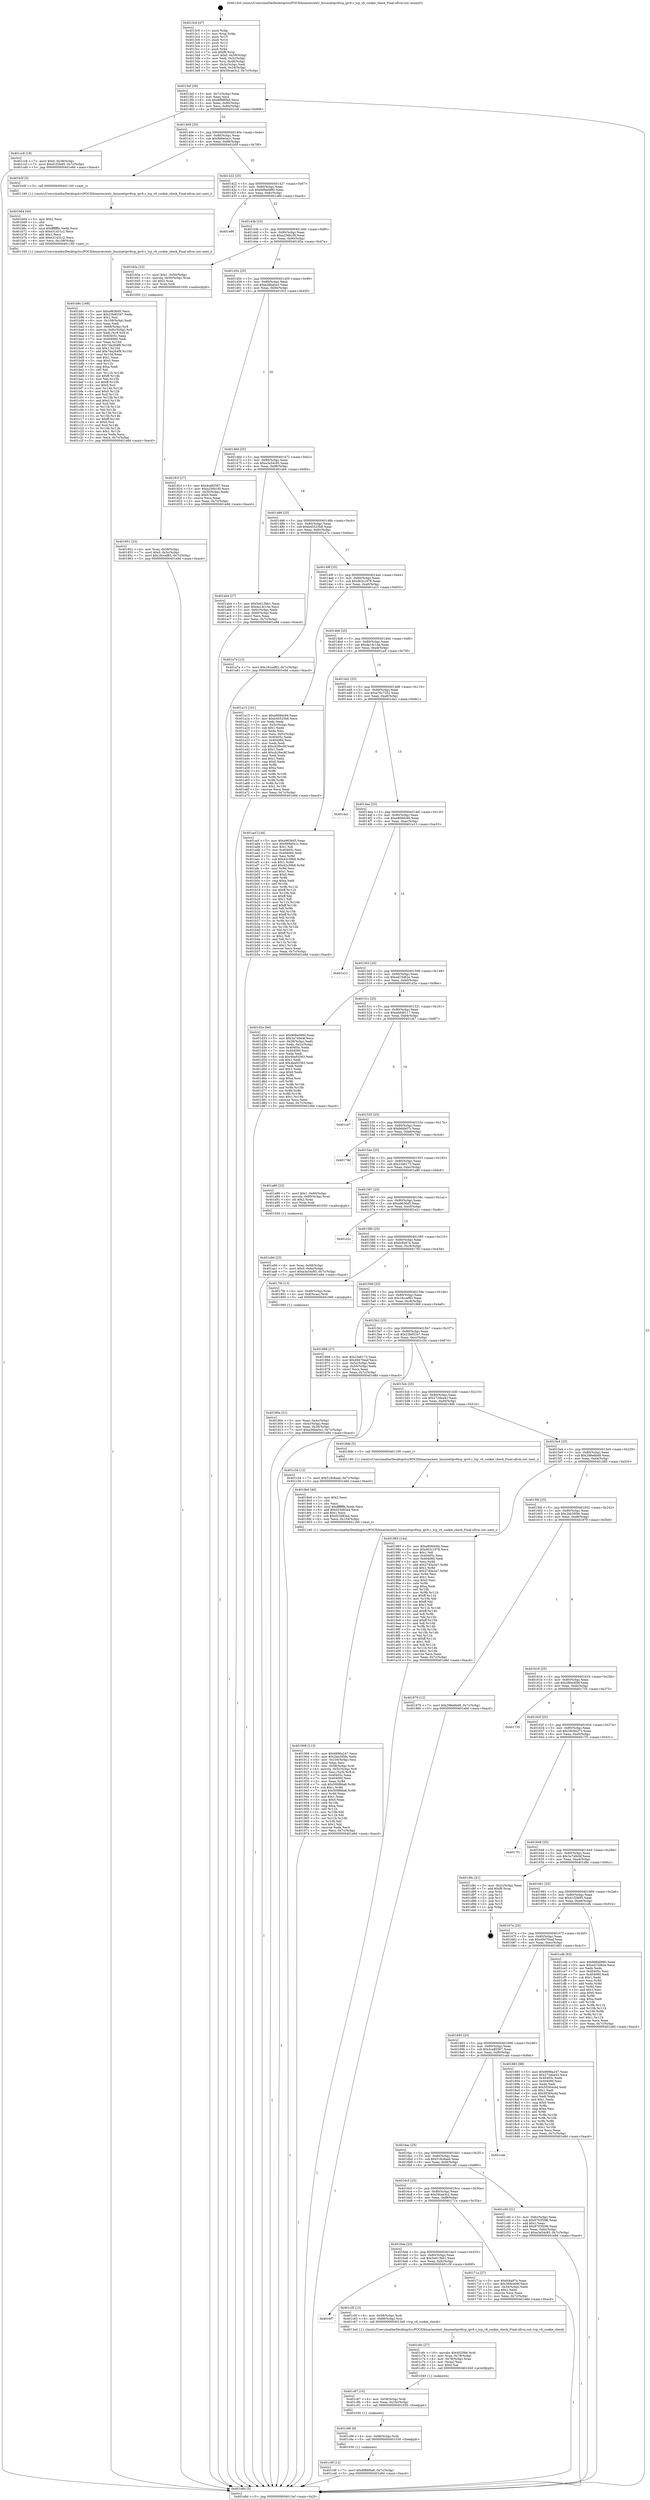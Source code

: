digraph "0x4013c0" {
  label = "0x4013c0 (/mnt/c/Users/mathe/Desktop/tcc/POCII/binaries/extr_linuxnetipv6tcp_ipv6.c_tcp_v6_cookie_check_Final-ollvm.out::main(0))"
  labelloc = "t"
  node[shape=record]

  Entry [label="",width=0.3,height=0.3,shape=circle,fillcolor=black,style=filled]
  "0x4013ef" [label="{
     0x4013ef [26]\l
     | [instrs]\l
     &nbsp;&nbsp;0x4013ef \<+3\>: mov -0x7c(%rbp),%eax\l
     &nbsp;&nbsp;0x4013f2 \<+2\>: mov %eax,%ecx\l
     &nbsp;&nbsp;0x4013f4 \<+6\>: sub $0x8f88f0a9,%ecx\l
     &nbsp;&nbsp;0x4013fa \<+3\>: mov %eax,-0x80(%rbp)\l
     &nbsp;&nbsp;0x4013fd \<+6\>: mov %ecx,-0x84(%rbp)\l
     &nbsp;&nbsp;0x401403 \<+6\>: je 0000000000401cc8 \<main+0x908\>\l
  }"]
  "0x401cc8" [label="{
     0x401cc8 [19]\l
     | [instrs]\l
     &nbsp;&nbsp;0x401cc8 \<+7\>: movl $0x0,-0x38(%rbp)\l
     &nbsp;&nbsp;0x401ccf \<+7\>: movl $0x41f2fe95,-0x7c(%rbp)\l
     &nbsp;&nbsp;0x401cd6 \<+5\>: jmp 0000000000401e8d \<main+0xacd\>\l
  }"]
  "0x401409" [label="{
     0x401409 [25]\l
     | [instrs]\l
     &nbsp;&nbsp;0x401409 \<+5\>: jmp 000000000040140e \<main+0x4e\>\l
     &nbsp;&nbsp;0x40140e \<+3\>: mov -0x80(%rbp),%eax\l
     &nbsp;&nbsp;0x401411 \<+5\>: sub $0x986e0a1c,%eax\l
     &nbsp;&nbsp;0x401416 \<+6\>: mov %eax,-0x88(%rbp)\l
     &nbsp;&nbsp;0x40141c \<+6\>: je 0000000000401b5f \<main+0x79f\>\l
  }"]
  Exit [label="",width=0.3,height=0.3,shape=circle,fillcolor=black,style=filled,peripheries=2]
  "0x401b5f" [label="{
     0x401b5f [5]\l
     | [instrs]\l
     &nbsp;&nbsp;0x401b5f \<+5\>: call 0000000000401160 \<next_i\>\l
     | [calls]\l
     &nbsp;&nbsp;0x401160 \{1\} (/mnt/c/Users/mathe/Desktop/tcc/POCII/binaries/extr_linuxnetipv6tcp_ipv6.c_tcp_v6_cookie_check_Final-ollvm.out::next_i)\l
  }"]
  "0x401422" [label="{
     0x401422 [25]\l
     | [instrs]\l
     &nbsp;&nbsp;0x401422 \<+5\>: jmp 0000000000401427 \<main+0x67\>\l
     &nbsp;&nbsp;0x401427 \<+3\>: mov -0x80(%rbp),%eax\l
     &nbsp;&nbsp;0x40142a \<+5\>: sub $0x9d8a0980,%eax\l
     &nbsp;&nbsp;0x40142f \<+6\>: mov %eax,-0x8c(%rbp)\l
     &nbsp;&nbsp;0x401435 \<+6\>: je 0000000000401e86 \<main+0xac6\>\l
  }"]
  "0x401c9f" [label="{
     0x401c9f [12]\l
     | [instrs]\l
     &nbsp;&nbsp;0x401c9f \<+7\>: movl $0x8f88f0a9,-0x7c(%rbp)\l
     &nbsp;&nbsp;0x401ca6 \<+5\>: jmp 0000000000401e8d \<main+0xacd\>\l
  }"]
  "0x401e86" [label="{
     0x401e86\l
  }", style=dashed]
  "0x40143b" [label="{
     0x40143b [25]\l
     | [instrs]\l
     &nbsp;&nbsp;0x40143b \<+5\>: jmp 0000000000401440 \<main+0x80\>\l
     &nbsp;&nbsp;0x401440 \<+3\>: mov -0x80(%rbp),%eax\l
     &nbsp;&nbsp;0x401443 \<+5\>: sub $0xa256b1f0,%eax\l
     &nbsp;&nbsp;0x401448 \<+6\>: mov %eax,-0x90(%rbp)\l
     &nbsp;&nbsp;0x40144e \<+6\>: je 000000000040183a \<main+0x47a\>\l
  }"]
  "0x401c96" [label="{
     0x401c96 [9]\l
     | [instrs]\l
     &nbsp;&nbsp;0x401c96 \<+4\>: mov -0x68(%rbp),%rdi\l
     &nbsp;&nbsp;0x401c9a \<+5\>: call 0000000000401030 \<free@plt\>\l
     | [calls]\l
     &nbsp;&nbsp;0x401030 \{1\} (unknown)\l
  }"]
  "0x40183a" [label="{
     0x40183a [23]\l
     | [instrs]\l
     &nbsp;&nbsp;0x40183a \<+7\>: movl $0x1,-0x50(%rbp)\l
     &nbsp;&nbsp;0x401841 \<+4\>: movslq -0x50(%rbp),%rax\l
     &nbsp;&nbsp;0x401845 \<+4\>: shl $0x2,%rax\l
     &nbsp;&nbsp;0x401849 \<+3\>: mov %rax,%rdi\l
     &nbsp;&nbsp;0x40184c \<+5\>: call 0000000000401050 \<malloc@plt\>\l
     | [calls]\l
     &nbsp;&nbsp;0x401050 \{1\} (unknown)\l
  }"]
  "0x401454" [label="{
     0x401454 [25]\l
     | [instrs]\l
     &nbsp;&nbsp;0x401454 \<+5\>: jmp 0000000000401459 \<main+0x99\>\l
     &nbsp;&nbsp;0x401459 \<+3\>: mov -0x80(%rbp),%eax\l
     &nbsp;&nbsp;0x40145c \<+5\>: sub $0xa36ba0a3,%eax\l
     &nbsp;&nbsp;0x401461 \<+6\>: mov %eax,-0x94(%rbp)\l
     &nbsp;&nbsp;0x401467 \<+6\>: je 000000000040181f \<main+0x45f\>\l
  }"]
  "0x401c87" [label="{
     0x401c87 [15]\l
     | [instrs]\l
     &nbsp;&nbsp;0x401c87 \<+4\>: mov -0x58(%rbp),%rdi\l
     &nbsp;&nbsp;0x401c8b \<+6\>: mov %eax,-0x10c(%rbp)\l
     &nbsp;&nbsp;0x401c91 \<+5\>: call 0000000000401030 \<free@plt\>\l
     | [calls]\l
     &nbsp;&nbsp;0x401030 \{1\} (unknown)\l
  }"]
  "0x40181f" [label="{
     0x40181f [27]\l
     | [instrs]\l
     &nbsp;&nbsp;0x40181f \<+5\>: mov $0x4ce85567,%eax\l
     &nbsp;&nbsp;0x401824 \<+5\>: mov $0xa256b1f0,%ecx\l
     &nbsp;&nbsp;0x401829 \<+3\>: mov -0x30(%rbp),%edx\l
     &nbsp;&nbsp;0x40182c \<+3\>: cmp $0x0,%edx\l
     &nbsp;&nbsp;0x40182f \<+3\>: cmove %ecx,%eax\l
     &nbsp;&nbsp;0x401832 \<+3\>: mov %eax,-0x7c(%rbp)\l
     &nbsp;&nbsp;0x401835 \<+5\>: jmp 0000000000401e8d \<main+0xacd\>\l
  }"]
  "0x40146d" [label="{
     0x40146d [25]\l
     | [instrs]\l
     &nbsp;&nbsp;0x40146d \<+5\>: jmp 0000000000401472 \<main+0xb2\>\l
     &nbsp;&nbsp;0x401472 \<+3\>: mov -0x80(%rbp),%eax\l
     &nbsp;&nbsp;0x401475 \<+5\>: sub $0xa3a54c85,%eax\l
     &nbsp;&nbsp;0x40147a \<+6\>: mov %eax,-0x98(%rbp)\l
     &nbsp;&nbsp;0x401480 \<+6\>: je 0000000000401ab4 \<main+0x6f4\>\l
  }"]
  "0x401c6c" [label="{
     0x401c6c [27]\l
     | [instrs]\l
     &nbsp;&nbsp;0x401c6c \<+10\>: movabs $0x4020b6,%rdi\l
     &nbsp;&nbsp;0x401c76 \<+4\>: mov %rax,-0x78(%rbp)\l
     &nbsp;&nbsp;0x401c7a \<+4\>: mov -0x78(%rbp),%rax\l
     &nbsp;&nbsp;0x401c7e \<+2\>: mov (%rax),%esi\l
     &nbsp;&nbsp;0x401c80 \<+2\>: mov $0x0,%al\l
     &nbsp;&nbsp;0x401c82 \<+5\>: call 0000000000401040 \<printf@plt\>\l
     | [calls]\l
     &nbsp;&nbsp;0x401040 \{1\} (unknown)\l
  }"]
  "0x401ab4" [label="{
     0x401ab4 [27]\l
     | [instrs]\l
     &nbsp;&nbsp;0x401ab4 \<+5\>: mov $0x5e613bb1,%eax\l
     &nbsp;&nbsp;0x401ab9 \<+5\>: mov $0xda14c14e,%ecx\l
     &nbsp;&nbsp;0x401abe \<+3\>: mov -0x6c(%rbp),%edx\l
     &nbsp;&nbsp;0x401ac1 \<+3\>: cmp -0x60(%rbp),%edx\l
     &nbsp;&nbsp;0x401ac4 \<+3\>: cmovl %ecx,%eax\l
     &nbsp;&nbsp;0x401ac7 \<+3\>: mov %eax,-0x7c(%rbp)\l
     &nbsp;&nbsp;0x401aca \<+5\>: jmp 0000000000401e8d \<main+0xacd\>\l
  }"]
  "0x401486" [label="{
     0x401486 [25]\l
     | [instrs]\l
     &nbsp;&nbsp;0x401486 \<+5\>: jmp 000000000040148b \<main+0xcb\>\l
     &nbsp;&nbsp;0x40148b \<+3\>: mov -0x80(%rbp),%eax\l
     &nbsp;&nbsp;0x40148e \<+5\>: sub $0xb45525b8,%eax\l
     &nbsp;&nbsp;0x401493 \<+6\>: mov %eax,-0x9c(%rbp)\l
     &nbsp;&nbsp;0x401499 \<+6\>: je 0000000000401a7a \<main+0x6ba\>\l
  }"]
  "0x4016f7" [label="{
     0x4016f7\l
  }", style=dashed]
  "0x401a7a" [label="{
     0x401a7a [12]\l
     | [instrs]\l
     &nbsp;&nbsp;0x401a7a \<+7\>: movl $0x18ccef83,-0x7c(%rbp)\l
     &nbsp;&nbsp;0x401a81 \<+5\>: jmp 0000000000401e8d \<main+0xacd\>\l
  }"]
  "0x40149f" [label="{
     0x40149f [25]\l
     | [instrs]\l
     &nbsp;&nbsp;0x40149f \<+5\>: jmp 00000000004014a4 \<main+0xe4\>\l
     &nbsp;&nbsp;0x4014a4 \<+3\>: mov -0x80(%rbp),%eax\l
     &nbsp;&nbsp;0x4014a7 \<+5\>: sub $0xd63c1978,%eax\l
     &nbsp;&nbsp;0x4014ac \<+6\>: mov %eax,-0xa0(%rbp)\l
     &nbsp;&nbsp;0x4014b2 \<+6\>: je 0000000000401a15 \<main+0x655\>\l
  }"]
  "0x401c5f" [label="{
     0x401c5f [13]\l
     | [instrs]\l
     &nbsp;&nbsp;0x401c5f \<+4\>: mov -0x58(%rbp),%rdi\l
     &nbsp;&nbsp;0x401c63 \<+4\>: mov -0x68(%rbp),%rsi\l
     &nbsp;&nbsp;0x401c67 \<+5\>: call 00000000004013a0 \<tcp_v6_cookie_check\>\l
     | [calls]\l
     &nbsp;&nbsp;0x4013a0 \{1\} (/mnt/c/Users/mathe/Desktop/tcc/POCII/binaries/extr_linuxnetipv6tcp_ipv6.c_tcp_v6_cookie_check_Final-ollvm.out::tcp_v6_cookie_check)\l
  }"]
  "0x401a15" [label="{
     0x401a15 [101]\l
     | [instrs]\l
     &nbsp;&nbsp;0x401a15 \<+5\>: mov $0xe808dc6b,%eax\l
     &nbsp;&nbsp;0x401a1a \<+5\>: mov $0xb45525b8,%ecx\l
     &nbsp;&nbsp;0x401a1f \<+2\>: xor %edx,%edx\l
     &nbsp;&nbsp;0x401a21 \<+3\>: mov -0x5c(%rbp),%esi\l
     &nbsp;&nbsp;0x401a24 \<+3\>: sub $0x1,%edx\l
     &nbsp;&nbsp;0x401a27 \<+2\>: sub %edx,%esi\l
     &nbsp;&nbsp;0x401a29 \<+3\>: mov %esi,-0x5c(%rbp)\l
     &nbsp;&nbsp;0x401a2c \<+7\>: mov 0x40405c,%edx\l
     &nbsp;&nbsp;0x401a33 \<+7\>: mov 0x404060,%esi\l
     &nbsp;&nbsp;0x401a3a \<+2\>: mov %edx,%edi\l
     &nbsp;&nbsp;0x401a3c \<+6\>: sub $0xcb28ec8f,%edi\l
     &nbsp;&nbsp;0x401a42 \<+3\>: sub $0x1,%edi\l
     &nbsp;&nbsp;0x401a45 \<+6\>: add $0xcb28ec8f,%edi\l
     &nbsp;&nbsp;0x401a4b \<+3\>: imul %edi,%edx\l
     &nbsp;&nbsp;0x401a4e \<+3\>: and $0x1,%edx\l
     &nbsp;&nbsp;0x401a51 \<+3\>: cmp $0x0,%edx\l
     &nbsp;&nbsp;0x401a54 \<+4\>: sete %r8b\l
     &nbsp;&nbsp;0x401a58 \<+3\>: cmp $0xa,%esi\l
     &nbsp;&nbsp;0x401a5b \<+4\>: setl %r9b\l
     &nbsp;&nbsp;0x401a5f \<+3\>: mov %r8b,%r10b\l
     &nbsp;&nbsp;0x401a62 \<+3\>: and %r9b,%r10b\l
     &nbsp;&nbsp;0x401a65 \<+3\>: xor %r9b,%r8b\l
     &nbsp;&nbsp;0x401a68 \<+3\>: or %r8b,%r10b\l
     &nbsp;&nbsp;0x401a6b \<+4\>: test $0x1,%r10b\l
     &nbsp;&nbsp;0x401a6f \<+3\>: cmovne %ecx,%eax\l
     &nbsp;&nbsp;0x401a72 \<+3\>: mov %eax,-0x7c(%rbp)\l
     &nbsp;&nbsp;0x401a75 \<+5\>: jmp 0000000000401e8d \<main+0xacd\>\l
  }"]
  "0x4014b8" [label="{
     0x4014b8 [25]\l
     | [instrs]\l
     &nbsp;&nbsp;0x4014b8 \<+5\>: jmp 00000000004014bd \<main+0xfd\>\l
     &nbsp;&nbsp;0x4014bd \<+3\>: mov -0x80(%rbp),%eax\l
     &nbsp;&nbsp;0x4014c0 \<+5\>: sub $0xda14c14e,%eax\l
     &nbsp;&nbsp;0x4014c5 \<+6\>: mov %eax,-0xa4(%rbp)\l
     &nbsp;&nbsp;0x4014cb \<+6\>: je 0000000000401acf \<main+0x70f\>\l
  }"]
  "0x401b8c" [label="{
     0x401b8c [168]\l
     | [instrs]\l
     &nbsp;&nbsp;0x401b8c \<+5\>: mov $0xa9636d5,%ecx\l
     &nbsp;&nbsp;0x401b91 \<+5\>: mov $0x23b85347,%edx\l
     &nbsp;&nbsp;0x401b96 \<+3\>: mov $0x1,%sil\l
     &nbsp;&nbsp;0x401b99 \<+6\>: mov -0x108(%rbp),%edi\l
     &nbsp;&nbsp;0x401b9f \<+3\>: imul %eax,%edi\l
     &nbsp;&nbsp;0x401ba2 \<+4\>: mov -0x68(%rbp),%r8\l
     &nbsp;&nbsp;0x401ba6 \<+4\>: movslq -0x6c(%rbp),%r9\l
     &nbsp;&nbsp;0x401baa \<+4\>: mov %edi,(%r8,%r9,4)\l
     &nbsp;&nbsp;0x401bae \<+7\>: mov 0x40405c,%eax\l
     &nbsp;&nbsp;0x401bb5 \<+7\>: mov 0x404060,%edi\l
     &nbsp;&nbsp;0x401bbc \<+3\>: mov %eax,%r10d\l
     &nbsp;&nbsp;0x401bbf \<+7\>: sub $0x7da264f9,%r10d\l
     &nbsp;&nbsp;0x401bc6 \<+4\>: sub $0x1,%r10d\l
     &nbsp;&nbsp;0x401bca \<+7\>: add $0x7da264f9,%r10d\l
     &nbsp;&nbsp;0x401bd1 \<+4\>: imul %r10d,%eax\l
     &nbsp;&nbsp;0x401bd5 \<+3\>: and $0x1,%eax\l
     &nbsp;&nbsp;0x401bd8 \<+3\>: cmp $0x0,%eax\l
     &nbsp;&nbsp;0x401bdb \<+4\>: sete %r11b\l
     &nbsp;&nbsp;0x401bdf \<+3\>: cmp $0xa,%edi\l
     &nbsp;&nbsp;0x401be2 \<+3\>: setl %bl\l
     &nbsp;&nbsp;0x401be5 \<+3\>: mov %r11b,%r14b\l
     &nbsp;&nbsp;0x401be8 \<+4\>: xor $0xff,%r14b\l
     &nbsp;&nbsp;0x401bec \<+3\>: mov %bl,%r15b\l
     &nbsp;&nbsp;0x401bef \<+4\>: xor $0xff,%r15b\l
     &nbsp;&nbsp;0x401bf3 \<+4\>: xor $0x0,%sil\l
     &nbsp;&nbsp;0x401bf7 \<+3\>: mov %r14b,%r12b\l
     &nbsp;&nbsp;0x401bfa \<+4\>: and $0x0,%r12b\l
     &nbsp;&nbsp;0x401bfe \<+3\>: and %sil,%r11b\l
     &nbsp;&nbsp;0x401c01 \<+3\>: mov %r15b,%r13b\l
     &nbsp;&nbsp;0x401c04 \<+4\>: and $0x0,%r13b\l
     &nbsp;&nbsp;0x401c08 \<+3\>: and %sil,%bl\l
     &nbsp;&nbsp;0x401c0b \<+3\>: or %r11b,%r12b\l
     &nbsp;&nbsp;0x401c0e \<+3\>: or %bl,%r13b\l
     &nbsp;&nbsp;0x401c11 \<+3\>: xor %r13b,%r12b\l
     &nbsp;&nbsp;0x401c14 \<+3\>: or %r15b,%r14b\l
     &nbsp;&nbsp;0x401c17 \<+4\>: xor $0xff,%r14b\l
     &nbsp;&nbsp;0x401c1b \<+4\>: or $0x0,%sil\l
     &nbsp;&nbsp;0x401c1f \<+3\>: and %sil,%r14b\l
     &nbsp;&nbsp;0x401c22 \<+3\>: or %r14b,%r12b\l
     &nbsp;&nbsp;0x401c25 \<+4\>: test $0x1,%r12b\l
     &nbsp;&nbsp;0x401c29 \<+3\>: cmovne %edx,%ecx\l
     &nbsp;&nbsp;0x401c2c \<+3\>: mov %ecx,-0x7c(%rbp)\l
     &nbsp;&nbsp;0x401c2f \<+5\>: jmp 0000000000401e8d \<main+0xacd\>\l
  }"]
  "0x401acf" [label="{
     0x401acf [144]\l
     | [instrs]\l
     &nbsp;&nbsp;0x401acf \<+5\>: mov $0xa9636d5,%eax\l
     &nbsp;&nbsp;0x401ad4 \<+5\>: mov $0x986e0a1c,%ecx\l
     &nbsp;&nbsp;0x401ad9 \<+2\>: mov $0x1,%dl\l
     &nbsp;&nbsp;0x401adb \<+7\>: mov 0x40405c,%esi\l
     &nbsp;&nbsp;0x401ae2 \<+7\>: mov 0x404060,%edi\l
     &nbsp;&nbsp;0x401ae9 \<+3\>: mov %esi,%r8d\l
     &nbsp;&nbsp;0x401aec \<+7\>: sub $0x42c39b8,%r8d\l
     &nbsp;&nbsp;0x401af3 \<+4\>: sub $0x1,%r8d\l
     &nbsp;&nbsp;0x401af7 \<+7\>: add $0x42c39b8,%r8d\l
     &nbsp;&nbsp;0x401afe \<+4\>: imul %r8d,%esi\l
     &nbsp;&nbsp;0x401b02 \<+3\>: and $0x1,%esi\l
     &nbsp;&nbsp;0x401b05 \<+3\>: cmp $0x0,%esi\l
     &nbsp;&nbsp;0x401b08 \<+4\>: sete %r9b\l
     &nbsp;&nbsp;0x401b0c \<+3\>: cmp $0xa,%edi\l
     &nbsp;&nbsp;0x401b0f \<+4\>: setl %r10b\l
     &nbsp;&nbsp;0x401b13 \<+3\>: mov %r9b,%r11b\l
     &nbsp;&nbsp;0x401b16 \<+4\>: xor $0xff,%r11b\l
     &nbsp;&nbsp;0x401b1a \<+3\>: mov %r10b,%bl\l
     &nbsp;&nbsp;0x401b1d \<+3\>: xor $0xff,%bl\l
     &nbsp;&nbsp;0x401b20 \<+3\>: xor $0x1,%dl\l
     &nbsp;&nbsp;0x401b23 \<+3\>: mov %r11b,%r14b\l
     &nbsp;&nbsp;0x401b26 \<+4\>: and $0xff,%r14b\l
     &nbsp;&nbsp;0x401b2a \<+3\>: and %dl,%r9b\l
     &nbsp;&nbsp;0x401b2d \<+3\>: mov %bl,%r15b\l
     &nbsp;&nbsp;0x401b30 \<+4\>: and $0xff,%r15b\l
     &nbsp;&nbsp;0x401b34 \<+3\>: and %dl,%r10b\l
     &nbsp;&nbsp;0x401b37 \<+3\>: or %r9b,%r14b\l
     &nbsp;&nbsp;0x401b3a \<+3\>: or %r10b,%r15b\l
     &nbsp;&nbsp;0x401b3d \<+3\>: xor %r15b,%r14b\l
     &nbsp;&nbsp;0x401b40 \<+3\>: or %bl,%r11b\l
     &nbsp;&nbsp;0x401b43 \<+4\>: xor $0xff,%r11b\l
     &nbsp;&nbsp;0x401b47 \<+3\>: or $0x1,%dl\l
     &nbsp;&nbsp;0x401b4a \<+3\>: and %dl,%r11b\l
     &nbsp;&nbsp;0x401b4d \<+3\>: or %r11b,%r14b\l
     &nbsp;&nbsp;0x401b50 \<+4\>: test $0x1,%r14b\l
     &nbsp;&nbsp;0x401b54 \<+3\>: cmovne %ecx,%eax\l
     &nbsp;&nbsp;0x401b57 \<+3\>: mov %eax,-0x7c(%rbp)\l
     &nbsp;&nbsp;0x401b5a \<+5\>: jmp 0000000000401e8d \<main+0xacd\>\l
  }"]
  "0x4014d1" [label="{
     0x4014d1 [25]\l
     | [instrs]\l
     &nbsp;&nbsp;0x4014d1 \<+5\>: jmp 00000000004014d6 \<main+0x116\>\l
     &nbsp;&nbsp;0x4014d6 \<+3\>: mov -0x80(%rbp),%eax\l
     &nbsp;&nbsp;0x4014d9 \<+5\>: sub $0xe76c7252,%eax\l
     &nbsp;&nbsp;0x4014de \<+6\>: mov %eax,-0xa8(%rbp)\l
     &nbsp;&nbsp;0x4014e4 \<+6\>: je 0000000000401da1 \<main+0x9e1\>\l
  }"]
  "0x401b64" [label="{
     0x401b64 [40]\l
     | [instrs]\l
     &nbsp;&nbsp;0x401b64 \<+5\>: mov $0x2,%ecx\l
     &nbsp;&nbsp;0x401b69 \<+1\>: cltd\l
     &nbsp;&nbsp;0x401b6a \<+2\>: idiv %ecx\l
     &nbsp;&nbsp;0x401b6c \<+6\>: imul $0xfffffffe,%edx,%ecx\l
     &nbsp;&nbsp;0x401b72 \<+6\>: sub $0xe31431c2,%ecx\l
     &nbsp;&nbsp;0x401b78 \<+3\>: add $0x1,%ecx\l
     &nbsp;&nbsp;0x401b7b \<+6\>: add $0xe31431c2,%ecx\l
     &nbsp;&nbsp;0x401b81 \<+6\>: mov %ecx,-0x108(%rbp)\l
     &nbsp;&nbsp;0x401b87 \<+5\>: call 0000000000401160 \<next_i\>\l
     | [calls]\l
     &nbsp;&nbsp;0x401160 \{1\} (/mnt/c/Users/mathe/Desktop/tcc/POCII/binaries/extr_linuxnetipv6tcp_ipv6.c_tcp_v6_cookie_check_Final-ollvm.out::next_i)\l
  }"]
  "0x401da1" [label="{
     0x401da1\l
  }", style=dashed]
  "0x4014ea" [label="{
     0x4014ea [25]\l
     | [instrs]\l
     &nbsp;&nbsp;0x4014ea \<+5\>: jmp 00000000004014ef \<main+0x12f\>\l
     &nbsp;&nbsp;0x4014ef \<+3\>: mov -0x80(%rbp),%eax\l
     &nbsp;&nbsp;0x4014f2 \<+5\>: sub $0xe808dc6b,%eax\l
     &nbsp;&nbsp;0x4014f7 \<+6\>: mov %eax,-0xac(%rbp)\l
     &nbsp;&nbsp;0x4014fd \<+6\>: je 0000000000401e13 \<main+0xa53\>\l
  }"]
  "0x401a9d" [label="{
     0x401a9d [23]\l
     | [instrs]\l
     &nbsp;&nbsp;0x401a9d \<+4\>: mov %rax,-0x68(%rbp)\l
     &nbsp;&nbsp;0x401aa1 \<+7\>: movl $0x0,-0x6c(%rbp)\l
     &nbsp;&nbsp;0x401aa8 \<+7\>: movl $0xa3a54c85,-0x7c(%rbp)\l
     &nbsp;&nbsp;0x401aaf \<+5\>: jmp 0000000000401e8d \<main+0xacd\>\l
  }"]
  "0x401e13" [label="{
     0x401e13\l
  }", style=dashed]
  "0x401503" [label="{
     0x401503 [25]\l
     | [instrs]\l
     &nbsp;&nbsp;0x401503 \<+5\>: jmp 0000000000401508 \<main+0x148\>\l
     &nbsp;&nbsp;0x401508 \<+3\>: mov -0x80(%rbp),%eax\l
     &nbsp;&nbsp;0x40150b \<+5\>: sub $0xed15d62e,%eax\l
     &nbsp;&nbsp;0x401510 \<+6\>: mov %eax,-0xb0(%rbp)\l
     &nbsp;&nbsp;0x401516 \<+6\>: je 0000000000401d2e \<main+0x96e\>\l
  }"]
  "0x401908" [label="{
     0x401908 [113]\l
     | [instrs]\l
     &nbsp;&nbsp;0x401908 \<+5\>: mov $0x6696a247,%ecx\l
     &nbsp;&nbsp;0x40190d \<+5\>: mov $0x2bb395fe,%edx\l
     &nbsp;&nbsp;0x401912 \<+6\>: mov -0x104(%rbp),%esi\l
     &nbsp;&nbsp;0x401918 \<+3\>: imul %eax,%esi\l
     &nbsp;&nbsp;0x40191b \<+4\>: mov -0x58(%rbp),%rdi\l
     &nbsp;&nbsp;0x40191f \<+4\>: movslq -0x5c(%rbp),%r8\l
     &nbsp;&nbsp;0x401923 \<+4\>: mov %esi,(%rdi,%r8,4)\l
     &nbsp;&nbsp;0x401927 \<+7\>: mov 0x40405c,%eax\l
     &nbsp;&nbsp;0x40192e \<+7\>: mov 0x404060,%esi\l
     &nbsp;&nbsp;0x401935 \<+3\>: mov %eax,%r9d\l
     &nbsp;&nbsp;0x401938 \<+7\>: sub $0x500f66a6,%r9d\l
     &nbsp;&nbsp;0x40193f \<+4\>: sub $0x1,%r9d\l
     &nbsp;&nbsp;0x401943 \<+7\>: add $0x500f66a6,%r9d\l
     &nbsp;&nbsp;0x40194a \<+4\>: imul %r9d,%eax\l
     &nbsp;&nbsp;0x40194e \<+3\>: and $0x1,%eax\l
     &nbsp;&nbsp;0x401951 \<+3\>: cmp $0x0,%eax\l
     &nbsp;&nbsp;0x401954 \<+4\>: sete %r10b\l
     &nbsp;&nbsp;0x401958 \<+3\>: cmp $0xa,%esi\l
     &nbsp;&nbsp;0x40195b \<+4\>: setl %r11b\l
     &nbsp;&nbsp;0x40195f \<+3\>: mov %r10b,%bl\l
     &nbsp;&nbsp;0x401962 \<+3\>: and %r11b,%bl\l
     &nbsp;&nbsp;0x401965 \<+3\>: xor %r11b,%r10b\l
     &nbsp;&nbsp;0x401968 \<+3\>: or %r10b,%bl\l
     &nbsp;&nbsp;0x40196b \<+3\>: test $0x1,%bl\l
     &nbsp;&nbsp;0x40196e \<+3\>: cmovne %edx,%ecx\l
     &nbsp;&nbsp;0x401971 \<+3\>: mov %ecx,-0x7c(%rbp)\l
     &nbsp;&nbsp;0x401974 \<+5\>: jmp 0000000000401e8d \<main+0xacd\>\l
  }"]
  "0x401d2e" [label="{
     0x401d2e [94]\l
     | [instrs]\l
     &nbsp;&nbsp;0x401d2e \<+5\>: mov $0x9d8a0980,%eax\l
     &nbsp;&nbsp;0x401d33 \<+5\>: mov $0x3a748d4f,%ecx\l
     &nbsp;&nbsp;0x401d38 \<+3\>: mov -0x38(%rbp),%edx\l
     &nbsp;&nbsp;0x401d3b \<+3\>: mov %edx,-0x2c(%rbp)\l
     &nbsp;&nbsp;0x401d3e \<+7\>: mov 0x40405c,%edx\l
     &nbsp;&nbsp;0x401d45 \<+7\>: mov 0x404060,%esi\l
     &nbsp;&nbsp;0x401d4c \<+2\>: mov %edx,%edi\l
     &nbsp;&nbsp;0x401d4e \<+6\>: sub $0x4ba93363,%edi\l
     &nbsp;&nbsp;0x401d54 \<+3\>: sub $0x1,%edi\l
     &nbsp;&nbsp;0x401d57 \<+6\>: add $0x4ba93363,%edi\l
     &nbsp;&nbsp;0x401d5d \<+3\>: imul %edi,%edx\l
     &nbsp;&nbsp;0x401d60 \<+3\>: and $0x1,%edx\l
     &nbsp;&nbsp;0x401d63 \<+3\>: cmp $0x0,%edx\l
     &nbsp;&nbsp;0x401d66 \<+4\>: sete %r8b\l
     &nbsp;&nbsp;0x401d6a \<+3\>: cmp $0xa,%esi\l
     &nbsp;&nbsp;0x401d6d \<+4\>: setl %r9b\l
     &nbsp;&nbsp;0x401d71 \<+3\>: mov %r8b,%r10b\l
     &nbsp;&nbsp;0x401d74 \<+3\>: and %r9b,%r10b\l
     &nbsp;&nbsp;0x401d77 \<+3\>: xor %r9b,%r8b\l
     &nbsp;&nbsp;0x401d7a \<+3\>: or %r8b,%r10b\l
     &nbsp;&nbsp;0x401d7d \<+4\>: test $0x1,%r10b\l
     &nbsp;&nbsp;0x401d81 \<+3\>: cmovne %ecx,%eax\l
     &nbsp;&nbsp;0x401d84 \<+3\>: mov %eax,-0x7c(%rbp)\l
     &nbsp;&nbsp;0x401d87 \<+5\>: jmp 0000000000401e8d \<main+0xacd\>\l
  }"]
  "0x40151c" [label="{
     0x40151c [25]\l
     | [instrs]\l
     &nbsp;&nbsp;0x40151c \<+5\>: jmp 0000000000401521 \<main+0x161\>\l
     &nbsp;&nbsp;0x401521 \<+3\>: mov -0x80(%rbp),%eax\l
     &nbsp;&nbsp;0x401524 \<+5\>: sub $0xedd48117,%eax\l
     &nbsp;&nbsp;0x401529 \<+6\>: mov %eax,-0xb4(%rbp)\l
     &nbsp;&nbsp;0x40152f \<+6\>: je 0000000000401cb7 \<main+0x8f7\>\l
  }"]
  "0x4018e0" [label="{
     0x4018e0 [40]\l
     | [instrs]\l
     &nbsp;&nbsp;0x4018e0 \<+5\>: mov $0x2,%ecx\l
     &nbsp;&nbsp;0x4018e5 \<+1\>: cltd\l
     &nbsp;&nbsp;0x4018e6 \<+2\>: idiv %ecx\l
     &nbsp;&nbsp;0x4018e8 \<+6\>: imul $0xfffffffe,%edx,%ecx\l
     &nbsp;&nbsp;0x4018ee \<+6\>: add $0xd23d83a4,%ecx\l
     &nbsp;&nbsp;0x4018f4 \<+3\>: add $0x1,%ecx\l
     &nbsp;&nbsp;0x4018f7 \<+6\>: sub $0xd23d83a4,%ecx\l
     &nbsp;&nbsp;0x4018fd \<+6\>: mov %ecx,-0x104(%rbp)\l
     &nbsp;&nbsp;0x401903 \<+5\>: call 0000000000401160 \<next_i\>\l
     | [calls]\l
     &nbsp;&nbsp;0x401160 \{1\} (/mnt/c/Users/mathe/Desktop/tcc/POCII/binaries/extr_linuxnetipv6tcp_ipv6.c_tcp_v6_cookie_check_Final-ollvm.out::next_i)\l
  }"]
  "0x401cb7" [label="{
     0x401cb7\l
  }", style=dashed]
  "0x401535" [label="{
     0x401535 [25]\l
     | [instrs]\l
     &nbsp;&nbsp;0x401535 \<+5\>: jmp 000000000040153a \<main+0x17a\>\l
     &nbsp;&nbsp;0x40153a \<+3\>: mov -0x80(%rbp),%eax\l
     &nbsp;&nbsp;0x40153d \<+5\>: sub $0xfebfa07c,%eax\l
     &nbsp;&nbsp;0x401542 \<+6\>: mov %eax,-0xb8(%rbp)\l
     &nbsp;&nbsp;0x401548 \<+6\>: je 000000000040178d \<main+0x3cd\>\l
  }"]
  "0x401851" [label="{
     0x401851 [23]\l
     | [instrs]\l
     &nbsp;&nbsp;0x401851 \<+4\>: mov %rax,-0x58(%rbp)\l
     &nbsp;&nbsp;0x401855 \<+7\>: movl $0x0,-0x5c(%rbp)\l
     &nbsp;&nbsp;0x40185c \<+7\>: movl $0x18ccef83,-0x7c(%rbp)\l
     &nbsp;&nbsp;0x401863 \<+5\>: jmp 0000000000401e8d \<main+0xacd\>\l
  }"]
  "0x40178d" [label="{
     0x40178d\l
  }", style=dashed]
  "0x40154e" [label="{
     0x40154e [25]\l
     | [instrs]\l
     &nbsp;&nbsp;0x40154e \<+5\>: jmp 0000000000401553 \<main+0x193\>\l
     &nbsp;&nbsp;0x401553 \<+3\>: mov -0x80(%rbp),%eax\l
     &nbsp;&nbsp;0x401556 \<+5\>: sub $0x23e6173,%eax\l
     &nbsp;&nbsp;0x40155b \<+6\>: mov %eax,-0xbc(%rbp)\l
     &nbsp;&nbsp;0x401561 \<+6\>: je 0000000000401a86 \<main+0x6c6\>\l
  }"]
  "0x40180a" [label="{
     0x40180a [21]\l
     | [instrs]\l
     &nbsp;&nbsp;0x40180a \<+3\>: mov %eax,-0x4c(%rbp)\l
     &nbsp;&nbsp;0x40180d \<+3\>: mov -0x4c(%rbp),%eax\l
     &nbsp;&nbsp;0x401810 \<+3\>: mov %eax,-0x30(%rbp)\l
     &nbsp;&nbsp;0x401813 \<+7\>: movl $0xa36ba0a3,-0x7c(%rbp)\l
     &nbsp;&nbsp;0x40181a \<+5\>: jmp 0000000000401e8d \<main+0xacd\>\l
  }"]
  "0x401a86" [label="{
     0x401a86 [23]\l
     | [instrs]\l
     &nbsp;&nbsp;0x401a86 \<+7\>: movl $0x1,-0x60(%rbp)\l
     &nbsp;&nbsp;0x401a8d \<+4\>: movslq -0x60(%rbp),%rax\l
     &nbsp;&nbsp;0x401a91 \<+4\>: shl $0x2,%rax\l
     &nbsp;&nbsp;0x401a95 \<+3\>: mov %rax,%rdi\l
     &nbsp;&nbsp;0x401a98 \<+5\>: call 0000000000401050 \<malloc@plt\>\l
     | [calls]\l
     &nbsp;&nbsp;0x401050 \{1\} (unknown)\l
  }"]
  "0x401567" [label="{
     0x401567 [25]\l
     | [instrs]\l
     &nbsp;&nbsp;0x401567 \<+5\>: jmp 000000000040156c \<main+0x1ac\>\l
     &nbsp;&nbsp;0x40156c \<+3\>: mov -0x80(%rbp),%eax\l
     &nbsp;&nbsp;0x40156f \<+5\>: sub $0xa9636d5,%eax\l
     &nbsp;&nbsp;0x401574 \<+6\>: mov %eax,-0xc0(%rbp)\l
     &nbsp;&nbsp;0x40157a \<+6\>: je 0000000000401e2c \<main+0xa6c\>\l
  }"]
  "0x4013c0" [label="{
     0x4013c0 [47]\l
     | [instrs]\l
     &nbsp;&nbsp;0x4013c0 \<+1\>: push %rbp\l
     &nbsp;&nbsp;0x4013c1 \<+3\>: mov %rsp,%rbp\l
     &nbsp;&nbsp;0x4013c4 \<+2\>: push %r15\l
     &nbsp;&nbsp;0x4013c6 \<+2\>: push %r14\l
     &nbsp;&nbsp;0x4013c8 \<+2\>: push %r13\l
     &nbsp;&nbsp;0x4013ca \<+2\>: push %r12\l
     &nbsp;&nbsp;0x4013cc \<+1\>: push %rbx\l
     &nbsp;&nbsp;0x4013cd \<+7\>: sub $0xf8,%rsp\l
     &nbsp;&nbsp;0x4013d4 \<+7\>: movl $0x0,-0x38(%rbp)\l
     &nbsp;&nbsp;0x4013db \<+3\>: mov %edi,-0x3c(%rbp)\l
     &nbsp;&nbsp;0x4013de \<+4\>: mov %rsi,-0x48(%rbp)\l
     &nbsp;&nbsp;0x4013e2 \<+3\>: mov -0x3c(%rbp),%edi\l
     &nbsp;&nbsp;0x4013e5 \<+3\>: mov %edi,-0x34(%rbp)\l
     &nbsp;&nbsp;0x4013e8 \<+7\>: movl $0x59cae3c2,-0x7c(%rbp)\l
  }"]
  "0x401e2c" [label="{
     0x401e2c\l
  }", style=dashed]
  "0x401580" [label="{
     0x401580 [25]\l
     | [instrs]\l
     &nbsp;&nbsp;0x401580 \<+5\>: jmp 0000000000401585 \<main+0x1c5\>\l
     &nbsp;&nbsp;0x401585 \<+3\>: mov -0x80(%rbp),%eax\l
     &nbsp;&nbsp;0x401588 \<+5\>: sub $0xfc8a97e,%eax\l
     &nbsp;&nbsp;0x40158d \<+6\>: mov %eax,-0xc4(%rbp)\l
     &nbsp;&nbsp;0x401593 \<+6\>: je 00000000004017fd \<main+0x43d\>\l
  }"]
  "0x401e8d" [label="{
     0x401e8d [5]\l
     | [instrs]\l
     &nbsp;&nbsp;0x401e8d \<+5\>: jmp 00000000004013ef \<main+0x2f\>\l
  }"]
  "0x4017fd" [label="{
     0x4017fd [13]\l
     | [instrs]\l
     &nbsp;&nbsp;0x4017fd \<+4\>: mov -0x48(%rbp),%rax\l
     &nbsp;&nbsp;0x401801 \<+4\>: mov 0x8(%rax),%rdi\l
     &nbsp;&nbsp;0x401805 \<+5\>: call 0000000000401060 \<atoi@plt\>\l
     | [calls]\l
     &nbsp;&nbsp;0x401060 \{1\} (unknown)\l
  }"]
  "0x401599" [label="{
     0x401599 [25]\l
     | [instrs]\l
     &nbsp;&nbsp;0x401599 \<+5\>: jmp 000000000040159e \<main+0x1de\>\l
     &nbsp;&nbsp;0x40159e \<+3\>: mov -0x80(%rbp),%eax\l
     &nbsp;&nbsp;0x4015a1 \<+5\>: sub $0x18ccef83,%eax\l
     &nbsp;&nbsp;0x4015a6 \<+6\>: mov %eax,-0xc8(%rbp)\l
     &nbsp;&nbsp;0x4015ac \<+6\>: je 0000000000401868 \<main+0x4a8\>\l
  }"]
  "0x4016de" [label="{
     0x4016de [25]\l
     | [instrs]\l
     &nbsp;&nbsp;0x4016de \<+5\>: jmp 00000000004016e3 \<main+0x323\>\l
     &nbsp;&nbsp;0x4016e3 \<+3\>: mov -0x80(%rbp),%eax\l
     &nbsp;&nbsp;0x4016e6 \<+5\>: sub $0x5e613bb1,%eax\l
     &nbsp;&nbsp;0x4016eb \<+6\>: mov %eax,-0xfc(%rbp)\l
     &nbsp;&nbsp;0x4016f1 \<+6\>: je 0000000000401c5f \<main+0x89f\>\l
  }"]
  "0x401868" [label="{
     0x401868 [27]\l
     | [instrs]\l
     &nbsp;&nbsp;0x401868 \<+5\>: mov $0x23e6173,%eax\l
     &nbsp;&nbsp;0x40186d \<+5\>: mov $0x49470eaf,%ecx\l
     &nbsp;&nbsp;0x401872 \<+3\>: mov -0x5c(%rbp),%edx\l
     &nbsp;&nbsp;0x401875 \<+3\>: cmp -0x50(%rbp),%edx\l
     &nbsp;&nbsp;0x401878 \<+3\>: cmovl %ecx,%eax\l
     &nbsp;&nbsp;0x40187b \<+3\>: mov %eax,-0x7c(%rbp)\l
     &nbsp;&nbsp;0x40187e \<+5\>: jmp 0000000000401e8d \<main+0xacd\>\l
  }"]
  "0x4015b2" [label="{
     0x4015b2 [25]\l
     | [instrs]\l
     &nbsp;&nbsp;0x4015b2 \<+5\>: jmp 00000000004015b7 \<main+0x1f7\>\l
     &nbsp;&nbsp;0x4015b7 \<+3\>: mov -0x80(%rbp),%eax\l
     &nbsp;&nbsp;0x4015ba \<+5\>: sub $0x23b85347,%eax\l
     &nbsp;&nbsp;0x4015bf \<+6\>: mov %eax,-0xcc(%rbp)\l
     &nbsp;&nbsp;0x4015c5 \<+6\>: je 0000000000401c34 \<main+0x874\>\l
  }"]
  "0x40171a" [label="{
     0x40171a [27]\l
     | [instrs]\l
     &nbsp;&nbsp;0x40171a \<+5\>: mov $0xfc8a97e,%eax\l
     &nbsp;&nbsp;0x40171f \<+5\>: mov $0x380e409f,%ecx\l
     &nbsp;&nbsp;0x401724 \<+3\>: mov -0x34(%rbp),%edx\l
     &nbsp;&nbsp;0x401727 \<+3\>: cmp $0x2,%edx\l
     &nbsp;&nbsp;0x40172a \<+3\>: cmovne %ecx,%eax\l
     &nbsp;&nbsp;0x40172d \<+3\>: mov %eax,-0x7c(%rbp)\l
     &nbsp;&nbsp;0x401730 \<+5\>: jmp 0000000000401e8d \<main+0xacd\>\l
  }"]
  "0x401c34" [label="{
     0x401c34 [12]\l
     | [instrs]\l
     &nbsp;&nbsp;0x401c34 \<+7\>: movl $0x518c8aab,-0x7c(%rbp)\l
     &nbsp;&nbsp;0x401c3b \<+5\>: jmp 0000000000401e8d \<main+0xacd\>\l
  }"]
  "0x4015cb" [label="{
     0x4015cb [25]\l
     | [instrs]\l
     &nbsp;&nbsp;0x4015cb \<+5\>: jmp 00000000004015d0 \<main+0x210\>\l
     &nbsp;&nbsp;0x4015d0 \<+3\>: mov -0x80(%rbp),%eax\l
     &nbsp;&nbsp;0x4015d3 \<+5\>: sub $0x272dea42,%eax\l
     &nbsp;&nbsp;0x4015d8 \<+6\>: mov %eax,-0xd0(%rbp)\l
     &nbsp;&nbsp;0x4015de \<+6\>: je 00000000004018db \<main+0x51b\>\l
  }"]
  "0x4016c5" [label="{
     0x4016c5 [25]\l
     | [instrs]\l
     &nbsp;&nbsp;0x4016c5 \<+5\>: jmp 00000000004016ca \<main+0x30a\>\l
     &nbsp;&nbsp;0x4016ca \<+3\>: mov -0x80(%rbp),%eax\l
     &nbsp;&nbsp;0x4016cd \<+5\>: sub $0x59cae3c2,%eax\l
     &nbsp;&nbsp;0x4016d2 \<+6\>: mov %eax,-0xf8(%rbp)\l
     &nbsp;&nbsp;0x4016d8 \<+6\>: je 000000000040171a \<main+0x35a\>\l
  }"]
  "0x4018db" [label="{
     0x4018db [5]\l
     | [instrs]\l
     &nbsp;&nbsp;0x4018db \<+5\>: call 0000000000401160 \<next_i\>\l
     | [calls]\l
     &nbsp;&nbsp;0x401160 \{1\} (/mnt/c/Users/mathe/Desktop/tcc/POCII/binaries/extr_linuxnetipv6tcp_ipv6.c_tcp_v6_cookie_check_Final-ollvm.out::next_i)\l
  }"]
  "0x4015e4" [label="{
     0x4015e4 [25]\l
     | [instrs]\l
     &nbsp;&nbsp;0x4015e4 \<+5\>: jmp 00000000004015e9 \<main+0x229\>\l
     &nbsp;&nbsp;0x4015e9 \<+3\>: mov -0x80(%rbp),%eax\l
     &nbsp;&nbsp;0x4015ec \<+5\>: sub $0x298e6bd9,%eax\l
     &nbsp;&nbsp;0x4015f1 \<+6\>: mov %eax,-0xd4(%rbp)\l
     &nbsp;&nbsp;0x4015f7 \<+6\>: je 0000000000401985 \<main+0x5c5\>\l
  }"]
  "0x401c40" [label="{
     0x401c40 [31]\l
     | [instrs]\l
     &nbsp;&nbsp;0x401c40 \<+3\>: mov -0x6c(%rbp),%eax\l
     &nbsp;&nbsp;0x401c43 \<+5\>: sub $0x8703f296,%eax\l
     &nbsp;&nbsp;0x401c48 \<+3\>: add $0x1,%eax\l
     &nbsp;&nbsp;0x401c4b \<+5\>: add $0x8703f296,%eax\l
     &nbsp;&nbsp;0x401c50 \<+3\>: mov %eax,-0x6c(%rbp)\l
     &nbsp;&nbsp;0x401c53 \<+7\>: movl $0xa3a54c85,-0x7c(%rbp)\l
     &nbsp;&nbsp;0x401c5a \<+5\>: jmp 0000000000401e8d \<main+0xacd\>\l
  }"]
  "0x401985" [label="{
     0x401985 [144]\l
     | [instrs]\l
     &nbsp;&nbsp;0x401985 \<+5\>: mov $0xe808dc6b,%eax\l
     &nbsp;&nbsp;0x40198a \<+5\>: mov $0xd63c1978,%ecx\l
     &nbsp;&nbsp;0x40198f \<+2\>: mov $0x1,%dl\l
     &nbsp;&nbsp;0x401991 \<+7\>: mov 0x40405c,%esi\l
     &nbsp;&nbsp;0x401998 \<+7\>: mov 0x404060,%edi\l
     &nbsp;&nbsp;0x40199f \<+3\>: mov %esi,%r8d\l
     &nbsp;&nbsp;0x4019a2 \<+7\>: add $0x27d5a3a7,%r8d\l
     &nbsp;&nbsp;0x4019a9 \<+4\>: sub $0x1,%r8d\l
     &nbsp;&nbsp;0x4019ad \<+7\>: sub $0x27d5a3a7,%r8d\l
     &nbsp;&nbsp;0x4019b4 \<+4\>: imul %r8d,%esi\l
     &nbsp;&nbsp;0x4019b8 \<+3\>: and $0x1,%esi\l
     &nbsp;&nbsp;0x4019bb \<+3\>: cmp $0x0,%esi\l
     &nbsp;&nbsp;0x4019be \<+4\>: sete %r9b\l
     &nbsp;&nbsp;0x4019c2 \<+3\>: cmp $0xa,%edi\l
     &nbsp;&nbsp;0x4019c5 \<+4\>: setl %r10b\l
     &nbsp;&nbsp;0x4019c9 \<+3\>: mov %r9b,%r11b\l
     &nbsp;&nbsp;0x4019cc \<+4\>: xor $0xff,%r11b\l
     &nbsp;&nbsp;0x4019d0 \<+3\>: mov %r10b,%bl\l
     &nbsp;&nbsp;0x4019d3 \<+3\>: xor $0xff,%bl\l
     &nbsp;&nbsp;0x4019d6 \<+3\>: xor $0x1,%dl\l
     &nbsp;&nbsp;0x4019d9 \<+3\>: mov %r11b,%r14b\l
     &nbsp;&nbsp;0x4019dc \<+4\>: and $0xff,%r14b\l
     &nbsp;&nbsp;0x4019e0 \<+3\>: and %dl,%r9b\l
     &nbsp;&nbsp;0x4019e3 \<+3\>: mov %bl,%r15b\l
     &nbsp;&nbsp;0x4019e6 \<+4\>: and $0xff,%r15b\l
     &nbsp;&nbsp;0x4019ea \<+3\>: and %dl,%r10b\l
     &nbsp;&nbsp;0x4019ed \<+3\>: or %r9b,%r14b\l
     &nbsp;&nbsp;0x4019f0 \<+3\>: or %r10b,%r15b\l
     &nbsp;&nbsp;0x4019f3 \<+3\>: xor %r15b,%r14b\l
     &nbsp;&nbsp;0x4019f6 \<+3\>: or %bl,%r11b\l
     &nbsp;&nbsp;0x4019f9 \<+4\>: xor $0xff,%r11b\l
     &nbsp;&nbsp;0x4019fd \<+3\>: or $0x1,%dl\l
     &nbsp;&nbsp;0x401a00 \<+3\>: and %dl,%r11b\l
     &nbsp;&nbsp;0x401a03 \<+3\>: or %r11b,%r14b\l
     &nbsp;&nbsp;0x401a06 \<+4\>: test $0x1,%r14b\l
     &nbsp;&nbsp;0x401a0a \<+3\>: cmovne %ecx,%eax\l
     &nbsp;&nbsp;0x401a0d \<+3\>: mov %eax,-0x7c(%rbp)\l
     &nbsp;&nbsp;0x401a10 \<+5\>: jmp 0000000000401e8d \<main+0xacd\>\l
  }"]
  "0x4015fd" [label="{
     0x4015fd [25]\l
     | [instrs]\l
     &nbsp;&nbsp;0x4015fd \<+5\>: jmp 0000000000401602 \<main+0x242\>\l
     &nbsp;&nbsp;0x401602 \<+3\>: mov -0x80(%rbp),%eax\l
     &nbsp;&nbsp;0x401605 \<+5\>: sub $0x2bb395fe,%eax\l
     &nbsp;&nbsp;0x40160a \<+6\>: mov %eax,-0xd8(%rbp)\l
     &nbsp;&nbsp;0x401610 \<+6\>: je 0000000000401979 \<main+0x5b9\>\l
  }"]
  "0x4016ac" [label="{
     0x4016ac [25]\l
     | [instrs]\l
     &nbsp;&nbsp;0x4016ac \<+5\>: jmp 00000000004016b1 \<main+0x2f1\>\l
     &nbsp;&nbsp;0x4016b1 \<+3\>: mov -0x80(%rbp),%eax\l
     &nbsp;&nbsp;0x4016b4 \<+5\>: sub $0x518c8aab,%eax\l
     &nbsp;&nbsp;0x4016b9 \<+6\>: mov %eax,-0xf4(%rbp)\l
     &nbsp;&nbsp;0x4016bf \<+6\>: je 0000000000401c40 \<main+0x880\>\l
  }"]
  "0x401979" [label="{
     0x401979 [12]\l
     | [instrs]\l
     &nbsp;&nbsp;0x401979 \<+7\>: movl $0x298e6bd9,-0x7c(%rbp)\l
     &nbsp;&nbsp;0x401980 \<+5\>: jmp 0000000000401e8d \<main+0xacd\>\l
  }"]
  "0x401616" [label="{
     0x401616 [25]\l
     | [instrs]\l
     &nbsp;&nbsp;0x401616 \<+5\>: jmp 000000000040161b \<main+0x25b\>\l
     &nbsp;&nbsp;0x40161b \<+3\>: mov -0x80(%rbp),%eax\l
     &nbsp;&nbsp;0x40161e \<+5\>: sub $0x380e409f,%eax\l
     &nbsp;&nbsp;0x401623 \<+6\>: mov %eax,-0xdc(%rbp)\l
     &nbsp;&nbsp;0x401629 \<+6\>: je 0000000000401735 \<main+0x375\>\l
  }"]
  "0x401cab" [label="{
     0x401cab\l
  }", style=dashed]
  "0x401735" [label="{
     0x401735\l
  }", style=dashed]
  "0x40162f" [label="{
     0x40162f [25]\l
     | [instrs]\l
     &nbsp;&nbsp;0x40162f \<+5\>: jmp 0000000000401634 \<main+0x274\>\l
     &nbsp;&nbsp;0x401634 \<+3\>: mov -0x80(%rbp),%eax\l
     &nbsp;&nbsp;0x401637 \<+5\>: sub $0x39c94271,%eax\l
     &nbsp;&nbsp;0x40163c \<+6\>: mov %eax,-0xe0(%rbp)\l
     &nbsp;&nbsp;0x401642 \<+6\>: je 00000000004017f1 \<main+0x431\>\l
  }"]
  "0x401693" [label="{
     0x401693 [25]\l
     | [instrs]\l
     &nbsp;&nbsp;0x401693 \<+5\>: jmp 0000000000401698 \<main+0x2d8\>\l
     &nbsp;&nbsp;0x401698 \<+3\>: mov -0x80(%rbp),%eax\l
     &nbsp;&nbsp;0x40169b \<+5\>: sub $0x4ce85567,%eax\l
     &nbsp;&nbsp;0x4016a0 \<+6\>: mov %eax,-0xf0(%rbp)\l
     &nbsp;&nbsp;0x4016a6 \<+6\>: je 0000000000401cab \<main+0x8eb\>\l
  }"]
  "0x4017f1" [label="{
     0x4017f1\l
  }", style=dashed]
  "0x401648" [label="{
     0x401648 [25]\l
     | [instrs]\l
     &nbsp;&nbsp;0x401648 \<+5\>: jmp 000000000040164d \<main+0x28d\>\l
     &nbsp;&nbsp;0x40164d \<+3\>: mov -0x80(%rbp),%eax\l
     &nbsp;&nbsp;0x401650 \<+5\>: sub $0x3a748d4f,%eax\l
     &nbsp;&nbsp;0x401655 \<+6\>: mov %eax,-0xe4(%rbp)\l
     &nbsp;&nbsp;0x40165b \<+6\>: je 0000000000401d8c \<main+0x9cc\>\l
  }"]
  "0x401883" [label="{
     0x401883 [88]\l
     | [instrs]\l
     &nbsp;&nbsp;0x401883 \<+5\>: mov $0x6696a247,%eax\l
     &nbsp;&nbsp;0x401888 \<+5\>: mov $0x272dea42,%ecx\l
     &nbsp;&nbsp;0x40188d \<+7\>: mov 0x40405c,%edx\l
     &nbsp;&nbsp;0x401894 \<+7\>: mov 0x404060,%esi\l
     &nbsp;&nbsp;0x40189b \<+2\>: mov %edx,%edi\l
     &nbsp;&nbsp;0x40189d \<+6\>: add $0x50364cdd,%edi\l
     &nbsp;&nbsp;0x4018a3 \<+3\>: sub $0x1,%edi\l
     &nbsp;&nbsp;0x4018a6 \<+6\>: sub $0x50364cdd,%edi\l
     &nbsp;&nbsp;0x4018ac \<+3\>: imul %edi,%edx\l
     &nbsp;&nbsp;0x4018af \<+3\>: and $0x1,%edx\l
     &nbsp;&nbsp;0x4018b2 \<+3\>: cmp $0x0,%edx\l
     &nbsp;&nbsp;0x4018b5 \<+4\>: sete %r8b\l
     &nbsp;&nbsp;0x4018b9 \<+3\>: cmp $0xa,%esi\l
     &nbsp;&nbsp;0x4018bc \<+4\>: setl %r9b\l
     &nbsp;&nbsp;0x4018c0 \<+3\>: mov %r8b,%r10b\l
     &nbsp;&nbsp;0x4018c3 \<+3\>: and %r9b,%r10b\l
     &nbsp;&nbsp;0x4018c6 \<+3\>: xor %r9b,%r8b\l
     &nbsp;&nbsp;0x4018c9 \<+3\>: or %r8b,%r10b\l
     &nbsp;&nbsp;0x4018cc \<+4\>: test $0x1,%r10b\l
     &nbsp;&nbsp;0x4018d0 \<+3\>: cmovne %ecx,%eax\l
     &nbsp;&nbsp;0x4018d3 \<+3\>: mov %eax,-0x7c(%rbp)\l
     &nbsp;&nbsp;0x4018d6 \<+5\>: jmp 0000000000401e8d \<main+0xacd\>\l
  }"]
  "0x401d8c" [label="{
     0x401d8c [21]\l
     | [instrs]\l
     &nbsp;&nbsp;0x401d8c \<+3\>: mov -0x2c(%rbp),%eax\l
     &nbsp;&nbsp;0x401d8f \<+7\>: add $0xf8,%rsp\l
     &nbsp;&nbsp;0x401d96 \<+1\>: pop %rbx\l
     &nbsp;&nbsp;0x401d97 \<+2\>: pop %r12\l
     &nbsp;&nbsp;0x401d99 \<+2\>: pop %r13\l
     &nbsp;&nbsp;0x401d9b \<+2\>: pop %r14\l
     &nbsp;&nbsp;0x401d9d \<+2\>: pop %r15\l
     &nbsp;&nbsp;0x401d9f \<+1\>: pop %rbp\l
     &nbsp;&nbsp;0x401da0 \<+1\>: ret\l
  }"]
  "0x401661" [label="{
     0x401661 [25]\l
     | [instrs]\l
     &nbsp;&nbsp;0x401661 \<+5\>: jmp 0000000000401666 \<main+0x2a6\>\l
     &nbsp;&nbsp;0x401666 \<+3\>: mov -0x80(%rbp),%eax\l
     &nbsp;&nbsp;0x401669 \<+5\>: sub $0x41f2fe95,%eax\l
     &nbsp;&nbsp;0x40166e \<+6\>: mov %eax,-0xe8(%rbp)\l
     &nbsp;&nbsp;0x401674 \<+6\>: je 0000000000401cdb \<main+0x91b\>\l
  }"]
  "0x40167a" [label="{
     0x40167a [25]\l
     | [instrs]\l
     &nbsp;&nbsp;0x40167a \<+5\>: jmp 000000000040167f \<main+0x2bf\>\l
     &nbsp;&nbsp;0x40167f \<+3\>: mov -0x80(%rbp),%eax\l
     &nbsp;&nbsp;0x401682 \<+5\>: sub $0x49470eaf,%eax\l
     &nbsp;&nbsp;0x401687 \<+6\>: mov %eax,-0xec(%rbp)\l
     &nbsp;&nbsp;0x40168d \<+6\>: je 0000000000401883 \<main+0x4c3\>\l
  }"]
  "0x401cdb" [label="{
     0x401cdb [83]\l
     | [instrs]\l
     &nbsp;&nbsp;0x401cdb \<+5\>: mov $0x9d8a0980,%eax\l
     &nbsp;&nbsp;0x401ce0 \<+5\>: mov $0xed15d62e,%ecx\l
     &nbsp;&nbsp;0x401ce5 \<+2\>: xor %edx,%edx\l
     &nbsp;&nbsp;0x401ce7 \<+7\>: mov 0x40405c,%esi\l
     &nbsp;&nbsp;0x401cee \<+7\>: mov 0x404060,%edi\l
     &nbsp;&nbsp;0x401cf5 \<+3\>: sub $0x1,%edx\l
     &nbsp;&nbsp;0x401cf8 \<+3\>: mov %esi,%r8d\l
     &nbsp;&nbsp;0x401cfb \<+3\>: add %edx,%r8d\l
     &nbsp;&nbsp;0x401cfe \<+4\>: imul %r8d,%esi\l
     &nbsp;&nbsp;0x401d02 \<+3\>: and $0x1,%esi\l
     &nbsp;&nbsp;0x401d05 \<+3\>: cmp $0x0,%esi\l
     &nbsp;&nbsp;0x401d08 \<+4\>: sete %r9b\l
     &nbsp;&nbsp;0x401d0c \<+3\>: cmp $0xa,%edi\l
     &nbsp;&nbsp;0x401d0f \<+4\>: setl %r10b\l
     &nbsp;&nbsp;0x401d13 \<+3\>: mov %r9b,%r11b\l
     &nbsp;&nbsp;0x401d16 \<+3\>: and %r10b,%r11b\l
     &nbsp;&nbsp;0x401d19 \<+3\>: xor %r10b,%r9b\l
     &nbsp;&nbsp;0x401d1c \<+3\>: or %r9b,%r11b\l
     &nbsp;&nbsp;0x401d1f \<+4\>: test $0x1,%r11b\l
     &nbsp;&nbsp;0x401d23 \<+3\>: cmovne %ecx,%eax\l
     &nbsp;&nbsp;0x401d26 \<+3\>: mov %eax,-0x7c(%rbp)\l
     &nbsp;&nbsp;0x401d29 \<+5\>: jmp 0000000000401e8d \<main+0xacd\>\l
  }"]
  Entry -> "0x4013c0" [label=" 1"]
  "0x4013ef" -> "0x401cc8" [label=" 1"]
  "0x4013ef" -> "0x401409" [label=" 23"]
  "0x401d8c" -> Exit [label=" 1"]
  "0x401409" -> "0x401b5f" [label=" 1"]
  "0x401409" -> "0x401422" [label=" 22"]
  "0x401d2e" -> "0x401e8d" [label=" 1"]
  "0x401422" -> "0x401e86" [label=" 0"]
  "0x401422" -> "0x40143b" [label=" 22"]
  "0x401cdb" -> "0x401e8d" [label=" 1"]
  "0x40143b" -> "0x40183a" [label=" 1"]
  "0x40143b" -> "0x401454" [label=" 21"]
  "0x401cc8" -> "0x401e8d" [label=" 1"]
  "0x401454" -> "0x40181f" [label=" 1"]
  "0x401454" -> "0x40146d" [label=" 20"]
  "0x401c9f" -> "0x401e8d" [label=" 1"]
  "0x40146d" -> "0x401ab4" [label=" 2"]
  "0x40146d" -> "0x401486" [label=" 18"]
  "0x401c96" -> "0x401c9f" [label=" 1"]
  "0x401486" -> "0x401a7a" [label=" 1"]
  "0x401486" -> "0x40149f" [label=" 17"]
  "0x401c87" -> "0x401c96" [label=" 1"]
  "0x40149f" -> "0x401a15" [label=" 1"]
  "0x40149f" -> "0x4014b8" [label=" 16"]
  "0x401c6c" -> "0x401c87" [label=" 1"]
  "0x4014b8" -> "0x401acf" [label=" 1"]
  "0x4014b8" -> "0x4014d1" [label=" 15"]
  "0x4016de" -> "0x4016f7" [label=" 0"]
  "0x4014d1" -> "0x401da1" [label=" 0"]
  "0x4014d1" -> "0x4014ea" [label=" 15"]
  "0x4016de" -> "0x401c5f" [label=" 1"]
  "0x4014ea" -> "0x401e13" [label=" 0"]
  "0x4014ea" -> "0x401503" [label=" 15"]
  "0x401c5f" -> "0x401c6c" [label=" 1"]
  "0x401503" -> "0x401d2e" [label=" 1"]
  "0x401503" -> "0x40151c" [label=" 14"]
  "0x401c40" -> "0x401e8d" [label=" 1"]
  "0x40151c" -> "0x401cb7" [label=" 0"]
  "0x40151c" -> "0x401535" [label=" 14"]
  "0x401c34" -> "0x401e8d" [label=" 1"]
  "0x401535" -> "0x40178d" [label=" 0"]
  "0x401535" -> "0x40154e" [label=" 14"]
  "0x401b8c" -> "0x401e8d" [label=" 1"]
  "0x40154e" -> "0x401a86" [label=" 1"]
  "0x40154e" -> "0x401567" [label=" 13"]
  "0x401b64" -> "0x401b8c" [label=" 1"]
  "0x401567" -> "0x401e2c" [label=" 0"]
  "0x401567" -> "0x401580" [label=" 13"]
  "0x401b5f" -> "0x401b64" [label=" 1"]
  "0x401580" -> "0x4017fd" [label=" 1"]
  "0x401580" -> "0x401599" [label=" 12"]
  "0x401acf" -> "0x401e8d" [label=" 1"]
  "0x401599" -> "0x401868" [label=" 2"]
  "0x401599" -> "0x4015b2" [label=" 10"]
  "0x401ab4" -> "0x401e8d" [label=" 2"]
  "0x4015b2" -> "0x401c34" [label=" 1"]
  "0x4015b2" -> "0x4015cb" [label=" 9"]
  "0x401a9d" -> "0x401e8d" [label=" 1"]
  "0x4015cb" -> "0x4018db" [label=" 1"]
  "0x4015cb" -> "0x4015e4" [label=" 8"]
  "0x401a7a" -> "0x401e8d" [label=" 1"]
  "0x4015e4" -> "0x401985" [label=" 1"]
  "0x4015e4" -> "0x4015fd" [label=" 7"]
  "0x401a15" -> "0x401e8d" [label=" 1"]
  "0x4015fd" -> "0x401979" [label=" 1"]
  "0x4015fd" -> "0x401616" [label=" 6"]
  "0x401979" -> "0x401e8d" [label=" 1"]
  "0x401616" -> "0x401735" [label=" 0"]
  "0x401616" -> "0x40162f" [label=" 6"]
  "0x401908" -> "0x401e8d" [label=" 1"]
  "0x40162f" -> "0x4017f1" [label=" 0"]
  "0x40162f" -> "0x401648" [label=" 6"]
  "0x4018db" -> "0x4018e0" [label=" 1"]
  "0x401648" -> "0x401d8c" [label=" 1"]
  "0x401648" -> "0x401661" [label=" 5"]
  "0x401883" -> "0x401e8d" [label=" 1"]
  "0x401661" -> "0x401cdb" [label=" 1"]
  "0x401661" -> "0x40167a" [label=" 4"]
  "0x401868" -> "0x401e8d" [label=" 2"]
  "0x40167a" -> "0x401883" [label=" 1"]
  "0x40167a" -> "0x401693" [label=" 3"]
  "0x4018e0" -> "0x401908" [label=" 1"]
  "0x401693" -> "0x401cab" [label=" 0"]
  "0x401693" -> "0x4016ac" [label=" 3"]
  "0x401985" -> "0x401e8d" [label=" 1"]
  "0x4016ac" -> "0x401c40" [label=" 1"]
  "0x4016ac" -> "0x4016c5" [label=" 2"]
  "0x401a86" -> "0x401a9d" [label=" 1"]
  "0x4016c5" -> "0x40171a" [label=" 1"]
  "0x4016c5" -> "0x4016de" [label=" 1"]
  "0x40171a" -> "0x401e8d" [label=" 1"]
  "0x4013c0" -> "0x4013ef" [label=" 1"]
  "0x401e8d" -> "0x4013ef" [label=" 23"]
  "0x4017fd" -> "0x40180a" [label=" 1"]
  "0x40180a" -> "0x401e8d" [label=" 1"]
  "0x40181f" -> "0x401e8d" [label=" 1"]
  "0x40183a" -> "0x401851" [label=" 1"]
  "0x401851" -> "0x401e8d" [label=" 1"]
}
